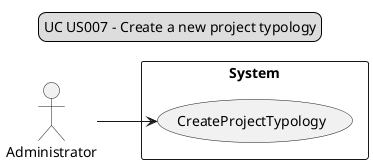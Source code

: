 @startuml
'https://plantuml.com/use-case-diagram

legend top
UC US007 - Create a new project typology
end legend

left to right direction
actor Administrator

rectangle System {
usecase "CreateProjectTypology" as UC7
}

 Administrator --> UC7

@enduml